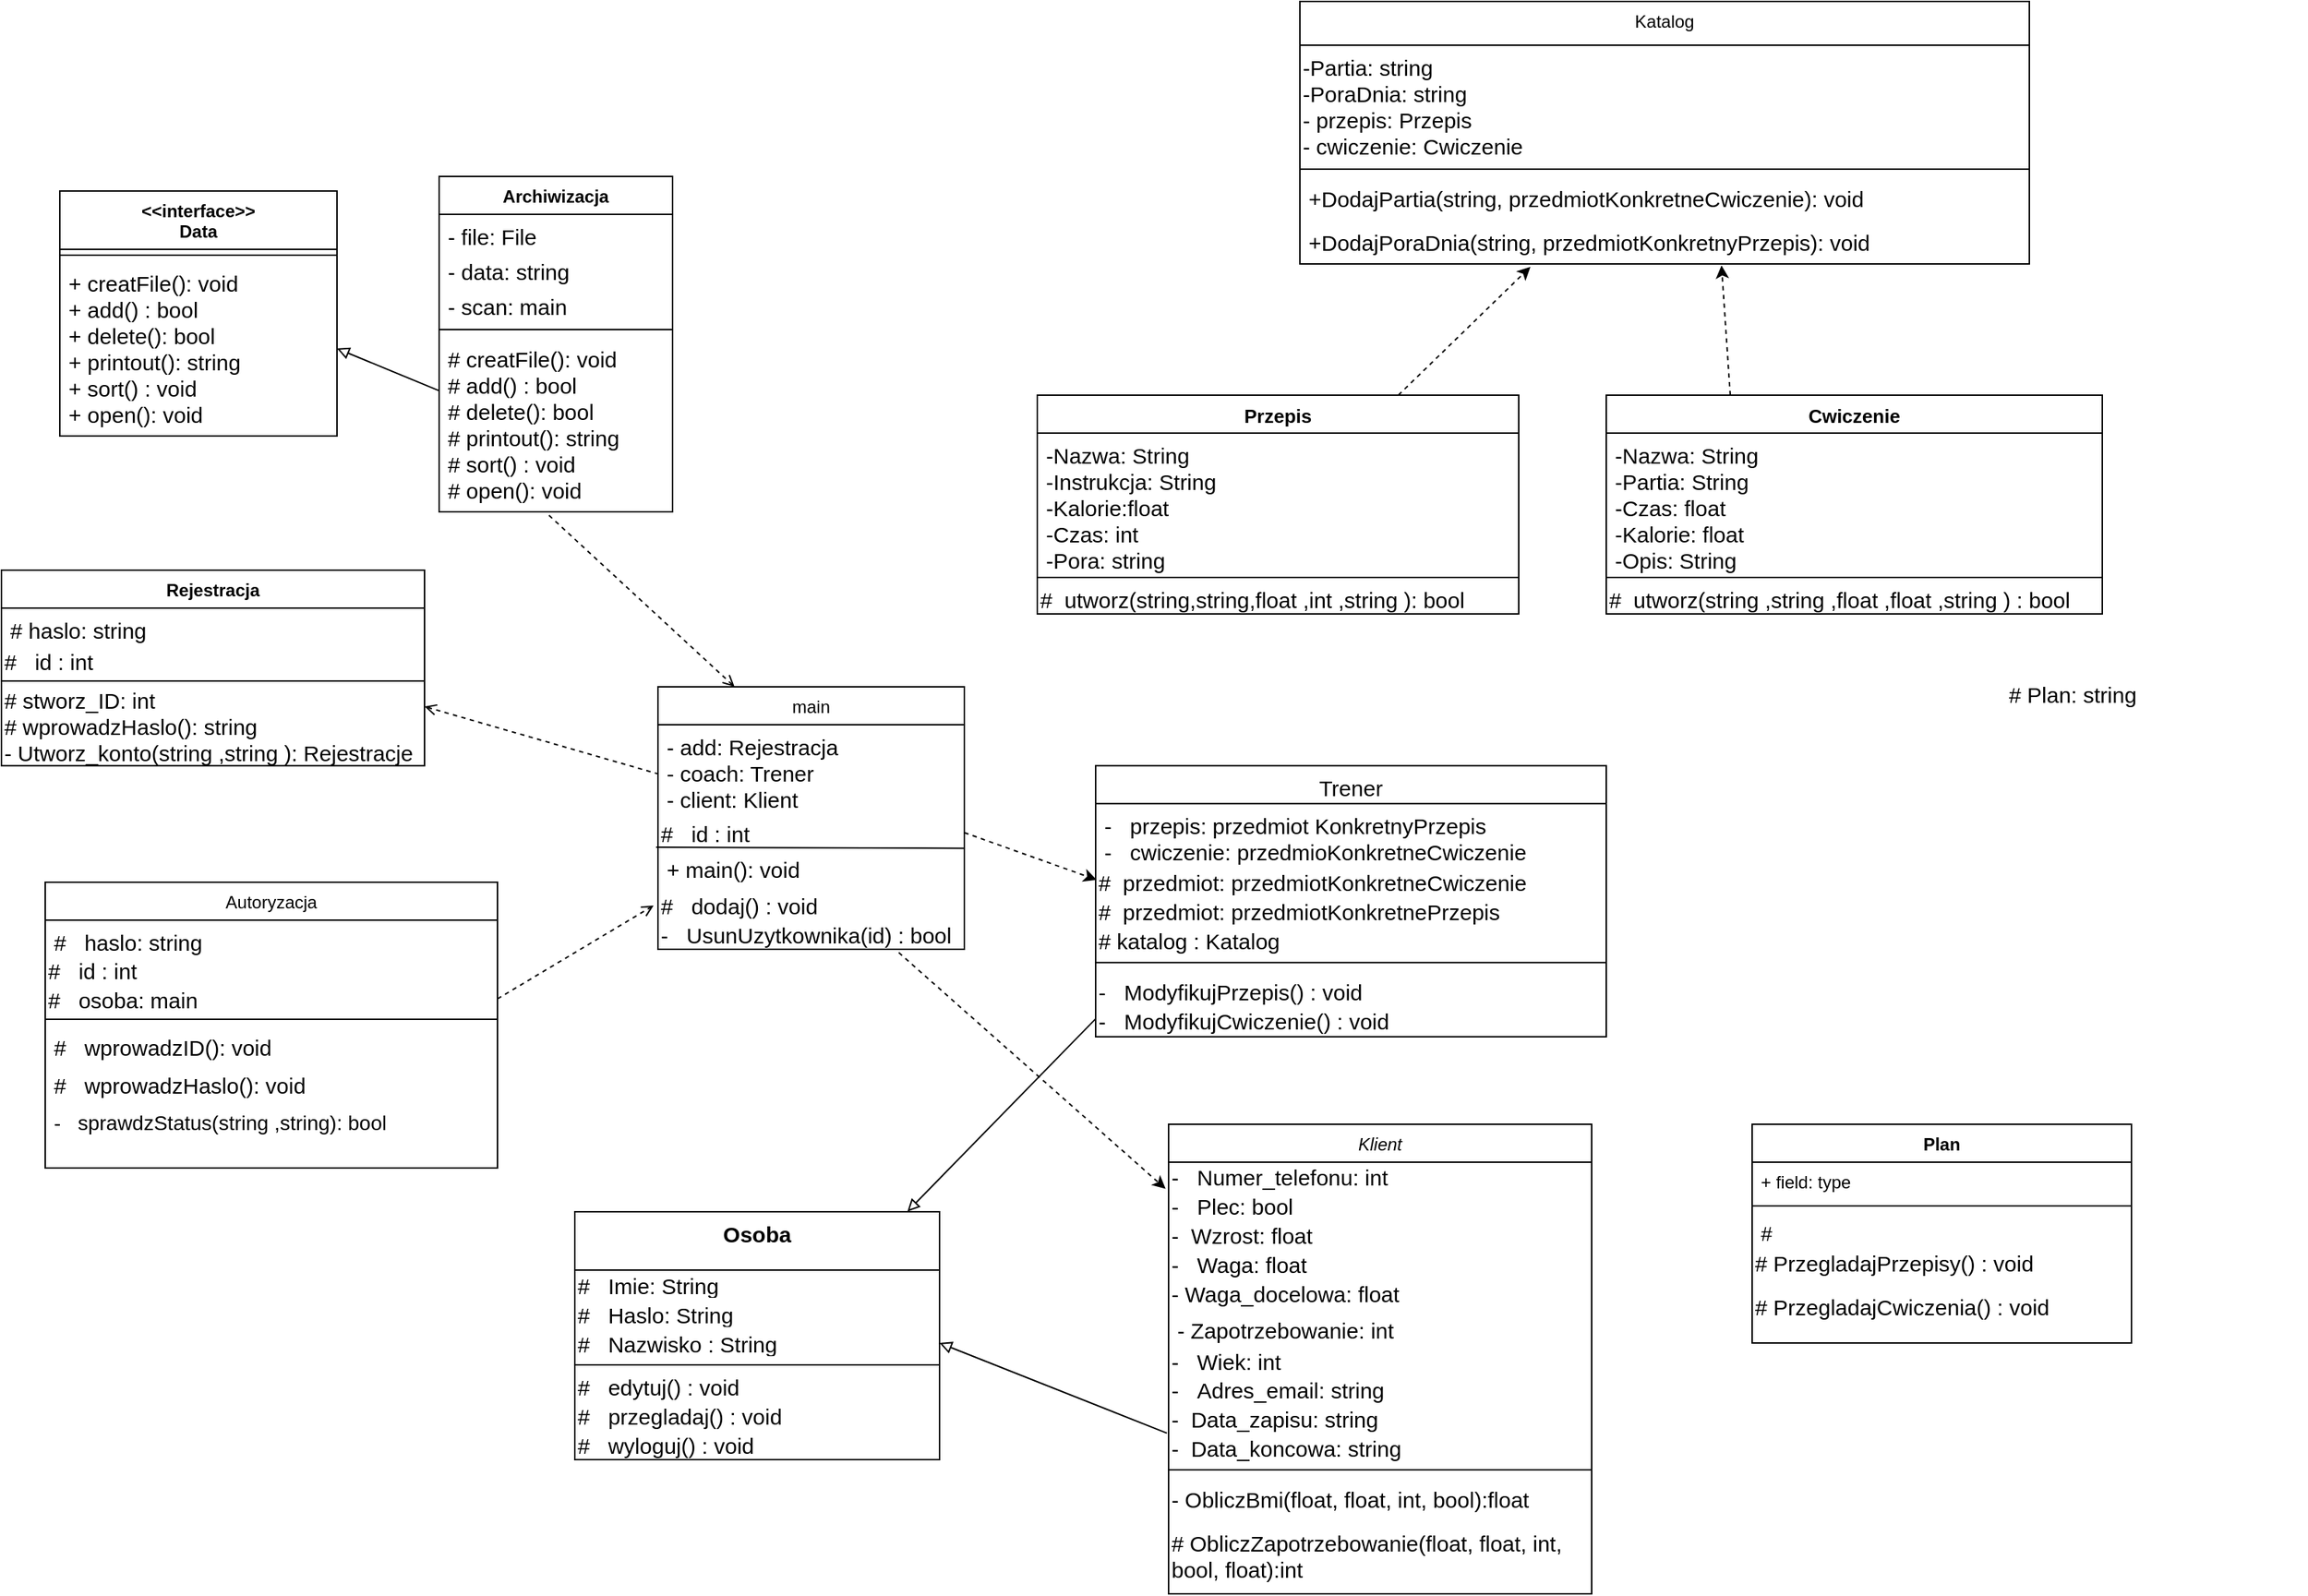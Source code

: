 <mxfile version="14.7.3" type="github">
  <diagram id="C5RBs43oDa-KdzZeNtuy" name="Page-1">
    <mxGraphModel dx="1422" dy="884" grid="1" gridSize="10" guides="1" tooltips="1" connect="1" arrows="1" fold="1" page="1" pageScale="1" pageWidth="827" pageHeight="1169" background="#FFFFFF" math="0" shadow="0">
      <root>
        <mxCell id="WIyWlLk6GJQsqaUBKTNV-0" />
        <mxCell id="WIyWlLk6GJQsqaUBKTNV-1" parent="WIyWlLk6GJQsqaUBKTNV-0" />
        <mxCell id="QKfsy8HlTmfOnDMp4Jn6-7" style="edgeStyle=none;rounded=0;orthogonalLoop=1;jettySize=auto;html=1;exitX=0;exitY=0.75;exitDx=0;exitDy=0;entryX=0.912;entryY=-0.001;entryDx=0;entryDy=0;entryPerimeter=0;endArrow=block;endFill=0;fontSize=6;" parent="WIyWlLk6GJQsqaUBKTNV-1" source="_bzE7vpwXcS7o10D2JMp-11" target="_bzE7vpwXcS7o10D2JMp-0" edge="1">
          <mxGeometry relative="1" as="geometry" />
        </mxCell>
        <mxCell id="zkfFHV4jXpPFQw0GAbJ--6" value="Trener" style="swimlane;fontStyle=0;align=center;verticalAlign=top;childLayout=stackLayout;horizontal=1;startSize=26;horizontalStack=0;resizeParent=1;resizeLast=0;collapsible=1;marginBottom=0;rounded=0;shadow=0;strokeWidth=1;fontSize=15;" parent="WIyWlLk6GJQsqaUBKTNV-1" vertex="1">
          <mxGeometry x="770" y="614.17" width="350" height="185.83" as="geometry">
            <mxRectangle x="130" y="380" width="160" height="26" as="alternateBounds" />
          </mxGeometry>
        </mxCell>
        <mxCell id="zkfFHV4jXpPFQw0GAbJ--8" value="-   przepis: przedmiot KonkretnyPrzepis&#xa;-   cwiczenie: przedmioKonkretneCwiczenie" style="text;align=left;verticalAlign=top;spacingLeft=4;spacingRight=4;overflow=hidden;rotatable=0;points=[[0,0.5],[1,0.5]];portConstraint=eastwest;rounded=0;shadow=0;html=0;fontSize=15;" parent="zkfFHV4jXpPFQw0GAbJ--6" vertex="1">
          <mxGeometry y="26" width="350" height="44" as="geometry" />
        </mxCell>
        <mxCell id="1wjIpLgKYZf0kbllM20t-37" value="#&amp;nbsp; przedmiot: przedmiotKonkretneCwiczenie" style="text;html=1;align=left;verticalAlign=middle;resizable=0;points=[];autosize=1;strokeColor=none;fontSize=15;" parent="zkfFHV4jXpPFQw0GAbJ--6" vertex="1">
          <mxGeometry y="70" width="350" height="20" as="geometry" />
        </mxCell>
        <mxCell id="1wjIpLgKYZf0kbllM20t-39" value="#&amp;nbsp; przedmiot: przedmiotKonkretnePrzepis" style="text;html=1;align=left;verticalAlign=middle;resizable=0;points=[];autosize=1;strokeColor=none;fontSize=15;" parent="zkfFHV4jXpPFQw0GAbJ--6" vertex="1">
          <mxGeometry y="90" width="350" height="20" as="geometry" />
        </mxCell>
        <mxCell id="1wjIpLgKYZf0kbllM20t-43" value="# katalog : Katalog" style="text;html=1;align=left;verticalAlign=middle;resizable=0;points=[];autosize=1;strokeColor=none;fontSize=15;" parent="zkfFHV4jXpPFQw0GAbJ--6" vertex="1">
          <mxGeometry y="110" width="350" height="20" as="geometry" />
        </mxCell>
        <mxCell id="zkfFHV4jXpPFQw0GAbJ--9" value="" style="line;html=1;strokeWidth=1;align=left;verticalAlign=middle;spacingTop=-1;spacingLeft=3;spacingRight=3;rotatable=0;labelPosition=right;points=[];portConstraint=eastwest;" parent="zkfFHV4jXpPFQw0GAbJ--6" vertex="1">
          <mxGeometry y="130" width="350" height="10" as="geometry" />
        </mxCell>
        <mxCell id="_bzE7vpwXcS7o10D2JMp-10" value="-&amp;nbsp; &amp;nbsp;ModyfikujPrzepis() : void" style="text;whiteSpace=wrap;html=1;fontSize=15;" parent="zkfFHV4jXpPFQw0GAbJ--6" vertex="1">
          <mxGeometry y="140" width="350" height="20" as="geometry" />
        </mxCell>
        <mxCell id="_bzE7vpwXcS7o10D2JMp-11" value="-&amp;nbsp; &amp;nbsp;ModyfikujCwiczenie() : void" style="text;whiteSpace=wrap;html=1;fontSize=15;" parent="zkfFHV4jXpPFQw0GAbJ--6" vertex="1">
          <mxGeometry y="160" width="350" height="18" as="geometry" />
        </mxCell>
        <mxCell id="SNpOizeZOmnWIitYvg4f-1" style="edgeStyle=none;rounded=0;orthogonalLoop=1;jettySize=auto;html=1;exitX=0.25;exitY=0;exitDx=0;exitDy=0;dashed=1;entryX=0.578;entryY=1.033;entryDx=0;entryDy=0;entryPerimeter=0;" parent="WIyWlLk6GJQsqaUBKTNV-1" source="_w3wDcxO5o66XxnaNrus-3" edge="1" target="cgzWAueaa51aZo-VVd-2-8">
          <mxGeometry relative="1" as="geometry">
            <mxPoint x="1150" y="260" as="targetPoint" />
          </mxGeometry>
        </mxCell>
        <mxCell id="_w3wDcxO5o66XxnaNrus-3" value="Cwiczenie" style="swimlane;fontStyle=1;align=center;verticalAlign=top;childLayout=stackLayout;horizontal=1;startSize=26;horizontalStack=0;resizeParent=1;resizeParentMax=0;resizeLast=0;collapsible=1;marginBottom=0;fontSize=13;" parent="WIyWlLk6GJQsqaUBKTNV-1" vertex="1">
          <mxGeometry x="1120" y="360" width="340" height="150" as="geometry" />
        </mxCell>
        <mxCell id="_w3wDcxO5o66XxnaNrus-4" value="-Nazwa: String&#xa;-Partia: String&#xa;-Czas: float&#xa;-Kalorie: float&#xa;-Opis: String" style="text;strokeColor=none;fillColor=none;align=left;verticalAlign=top;spacingLeft=4;spacingRight=4;overflow=hidden;rotatable=0;points=[[0,0.5],[1,0.5]];portConstraint=eastwest;fontSize=15;" parent="_w3wDcxO5o66XxnaNrus-3" vertex="1">
          <mxGeometry y="26" width="340" height="94" as="geometry" />
        </mxCell>
        <mxCell id="_w3wDcxO5o66XxnaNrus-5" value="" style="line;strokeWidth=1;fillColor=none;align=left;verticalAlign=middle;spacingTop=-1;spacingLeft=3;spacingRight=3;rotatable=0;labelPosition=right;points=[];portConstraint=eastwest;" parent="_w3wDcxO5o66XxnaNrus-3" vertex="1">
          <mxGeometry y="120" width="340" height="10" as="geometry" />
        </mxCell>
        <mxCell id="J6dVix8OJKgPxIhEk7ro-30" value="&lt;div&gt;&lt;font style=&quot;font-size: 15px&quot;&gt;#&amp;nbsp; utworz(string ,string ,float ,float ,string ) : bool&lt;/font&gt;&lt;/div&gt;" style="text;html=1;align=left;verticalAlign=middle;resizable=0;points=[];autosize=1;strokeColor=none;fontSize=15;" parent="_w3wDcxO5o66XxnaNrus-3" vertex="1">
          <mxGeometry y="130" width="340" height="20" as="geometry" />
        </mxCell>
        <mxCell id="SNpOizeZOmnWIitYvg4f-0" style="rounded=0;orthogonalLoop=1;jettySize=auto;html=1;exitX=0.75;exitY=0;exitDx=0;exitDy=0;dashed=1;entryX=0.316;entryY=1.067;entryDx=0;entryDy=0;entryPerimeter=0;" parent="WIyWlLk6GJQsqaUBKTNV-1" source="_w3wDcxO5o66XxnaNrus-10" edge="1" target="cgzWAueaa51aZo-VVd-2-8">
          <mxGeometry relative="1" as="geometry">
            <mxPoint x="1040" y="260" as="targetPoint" />
          </mxGeometry>
        </mxCell>
        <mxCell id="_w3wDcxO5o66XxnaNrus-10" value="Przepis" style="swimlane;fontStyle=1;align=center;verticalAlign=top;childLayout=stackLayout;horizontal=1;startSize=26;horizontalStack=0;resizeParent=1;resizeParentMax=0;resizeLast=0;collapsible=1;marginBottom=0;fontSize=13;" parent="WIyWlLk6GJQsqaUBKTNV-1" vertex="1">
          <mxGeometry x="730" y="360" width="330" height="150" as="geometry" />
        </mxCell>
        <mxCell id="_w3wDcxO5o66XxnaNrus-11" value="-Nazwa: String&#xa;-Instrukcja: String&#xa;-Kalorie:float&#xa;-Czas: int&#xa;-Pora: string" style="text;align=left;verticalAlign=top;spacingLeft=4;spacingRight=4;overflow=hidden;rotatable=0;points=[[0,0.5],[1,0.5]];portConstraint=eastwest;fontSize=15;" parent="_w3wDcxO5o66XxnaNrus-10" vertex="1">
          <mxGeometry y="26" width="330" height="94" as="geometry" />
        </mxCell>
        <mxCell id="_w3wDcxO5o66XxnaNrus-12" value="" style="line;strokeWidth=1;fillColor=none;align=left;verticalAlign=middle;spacingTop=-1;spacingLeft=3;spacingRight=3;rotatable=0;labelPosition=right;points=[];portConstraint=eastwest;" parent="_w3wDcxO5o66XxnaNrus-10" vertex="1">
          <mxGeometry y="120" width="330" height="10" as="geometry" />
        </mxCell>
        <mxCell id="J6dVix8OJKgPxIhEk7ro-31" value="&lt;div&gt;&lt;font style=&quot;font-size: 15px&quot;&gt;#&amp;nbsp; utworz(string,string,float ,int ,string ): bool&lt;/font&gt;&lt;/div&gt;" style="text;html=1;align=left;verticalAlign=middle;resizable=0;points=[];autosize=1;strokeColor=none;fontSize=14;" parent="_w3wDcxO5o66XxnaNrus-10" vertex="1">
          <mxGeometry y="130" width="330" height="20" as="geometry" />
        </mxCell>
        <mxCell id="QKfsy8HlTmfOnDMp4Jn6-6" style="edgeStyle=none;rounded=0;orthogonalLoop=1;jettySize=auto;html=1;exitX=-0.004;exitY=0.991;exitDx=0;exitDy=0;entryX=1;entryY=0.5;entryDx=0;entryDy=0;endArrow=block;endFill=0;exitPerimeter=0;" parent="WIyWlLk6GJQsqaUBKTNV-1" source="1wjIpLgKYZf0kbllM20t-21" target="gLJ9DEFuk4f7HOxg7gJl-2" edge="1">
          <mxGeometry relative="1" as="geometry" />
        </mxCell>
        <mxCell id="gLJ9DEFuk4f7HOxg7gJl-0" value="Klient" style="swimlane;fontStyle=2;align=center;verticalAlign=top;childLayout=stackLayout;horizontal=1;startSize=26;horizontalStack=0;resizeParent=1;resizeLast=0;collapsible=1;marginBottom=0;rounded=0;shadow=0;strokeWidth=1;" parent="WIyWlLk6GJQsqaUBKTNV-1" vertex="1">
          <mxGeometry x="820" y="860" width="290" height="322" as="geometry">
            <mxRectangle x="230" y="140" width="160" height="26" as="alternateBounds" />
          </mxGeometry>
        </mxCell>
        <mxCell id="1wjIpLgKYZf0kbllM20t-19" value="-&amp;nbsp; &amp;nbsp;Numer_telefonu: int" style="text;html=1;align=left;verticalAlign=middle;resizable=0;points=[];autosize=1;strokeColor=none;fontSize=15;" parent="gLJ9DEFuk4f7HOxg7gJl-0" vertex="1">
          <mxGeometry y="26" width="290" height="20" as="geometry" />
        </mxCell>
        <mxCell id="1wjIpLgKYZf0kbllM20t-24" value="-&amp;nbsp; &amp;nbsp;Plec: bool" style="text;html=1;align=left;verticalAlign=middle;resizable=0;points=[];autosize=1;strokeColor=none;fontSize=15;" parent="gLJ9DEFuk4f7HOxg7gJl-0" vertex="1">
          <mxGeometry y="46" width="290" height="20" as="geometry" />
        </mxCell>
        <mxCell id="1wjIpLgKYZf0kbllM20t-18" value="-&amp;nbsp; Wzrost: float" style="text;html=1;align=left;verticalAlign=middle;resizable=0;points=[];autosize=1;strokeColor=none;fontSize=15;" parent="gLJ9DEFuk4f7HOxg7gJl-0" vertex="1">
          <mxGeometry y="66" width="290" height="20" as="geometry" />
        </mxCell>
        <mxCell id="1wjIpLgKYZf0kbllM20t-17" value="-&amp;nbsp; &amp;nbsp;Waga: float" style="text;html=1;align=left;verticalAlign=middle;resizable=0;points=[];autosize=1;strokeColor=none;fontSize=15;" parent="gLJ9DEFuk4f7HOxg7gJl-0" vertex="1">
          <mxGeometry y="86" width="290" height="20" as="geometry" />
        </mxCell>
        <mxCell id="1wjIpLgKYZf0kbllM20t-23" value="- Waga_docelowa: float" style="text;html=1;align=left;verticalAlign=middle;resizable=0;points=[];autosize=1;strokeColor=none;fontSize=15;" parent="gLJ9DEFuk4f7HOxg7gJl-0" vertex="1">
          <mxGeometry y="106" width="290" height="20" as="geometry" />
        </mxCell>
        <mxCell id="1wjIpLgKYZf0kbllM20t-25" value="- Zapotrzebowanie: int" style="text;align=left;verticalAlign=top;spacingLeft=4;spacingRight=4;overflow=hidden;rotatable=0;points=[[0,0.5],[1,0.5]];portConstraint=eastwest;fontSize=15;" parent="gLJ9DEFuk4f7HOxg7gJl-0" vertex="1">
          <mxGeometry y="126" width="290" height="26" as="geometry" />
        </mxCell>
        <mxCell id="1wjIpLgKYZf0kbllM20t-16" value="-   Wiek: int" style="text;align=left;verticalAlign=middle;spacingLeft=0;spacingRight=0;overflow=hidden;rotatable=0;points=[[0,0.5],[1,0.5]];portConstraint=eastwest;rounded=0;shadow=0;html=0;fontSize=15;" parent="gLJ9DEFuk4f7HOxg7gJl-0" vertex="1">
          <mxGeometry y="152" width="290" height="20" as="geometry" />
        </mxCell>
        <mxCell id="1wjIpLgKYZf0kbllM20t-20" value="-&amp;nbsp; &amp;nbsp;Adres_email: string" style="text;html=1;align=left;verticalAlign=middle;resizable=0;points=[];autosize=1;strokeColor=none;fontSize=15;" parent="gLJ9DEFuk4f7HOxg7gJl-0" vertex="1">
          <mxGeometry y="172" width="290" height="20" as="geometry" />
        </mxCell>
        <mxCell id="1wjIpLgKYZf0kbllM20t-21" value="-&amp;nbsp; Data_zapisu: string" style="text;html=1;align=left;verticalAlign=middle;resizable=0;points=[];autosize=1;strokeColor=none;fontSize=15;" parent="gLJ9DEFuk4f7HOxg7gJl-0" vertex="1">
          <mxGeometry y="192" width="290" height="20" as="geometry" />
        </mxCell>
        <mxCell id="1wjIpLgKYZf0kbllM20t-22" value="-&amp;nbsp; Data_koncowa: string" style="text;html=1;align=left;verticalAlign=middle;resizable=0;points=[];autosize=1;strokeColor=none;fontSize=15;" parent="gLJ9DEFuk4f7HOxg7gJl-0" vertex="1">
          <mxGeometry y="212" width="290" height="20" as="geometry" />
        </mxCell>
        <mxCell id="gLJ9DEFuk4f7HOxg7gJl-8" value="" style="line;html=1;strokeWidth=1;align=left;verticalAlign=middle;spacingTop=-1;spacingLeft=3;spacingRight=3;rotatable=0;labelPosition=right;points=[];portConstraint=eastwest;" parent="gLJ9DEFuk4f7HOxg7gJl-0" vertex="1">
          <mxGeometry y="232" width="290" height="10" as="geometry" />
        </mxCell>
        <mxCell id="cgzWAueaa51aZo-VVd-2-0" value="&lt;font style=&quot;font-size: 15px&quot;&gt;- ObliczBmi(float, float, int, bool):float&lt;/font&gt;" style="text;whiteSpace=wrap;html=1;fontSize=14;" parent="gLJ9DEFuk4f7HOxg7gJl-0" vertex="1">
          <mxGeometry y="242" width="290" height="30" as="geometry" />
        </mxCell>
        <mxCell id="cgzWAueaa51aZo-VVd-2-16" value="# ObliczZapotrzebowanie(float, float, int, bool, float):int" style="text;whiteSpace=wrap;html=1;fontSize=15;" parent="gLJ9DEFuk4f7HOxg7gJl-0" vertex="1">
          <mxGeometry y="272" width="290" height="40" as="geometry" />
        </mxCell>
        <mxCell id="QKfsy8HlTmfOnDMp4Jn6-28" style="edgeStyle=none;rounded=0;orthogonalLoop=1;jettySize=auto;html=1;exitX=1;exitY=0.5;exitDx=0;exitDy=0;dashed=1;fontSize=15;startArrow=none;startFill=0;endArrow=open;endFill=0;strokeWidth=1;" parent="WIyWlLk6GJQsqaUBKTNV-1" source="QKfsy8HlTmfOnDMp4Jn6-29" edge="1">
          <mxGeometry relative="1" as="geometry">
            <mxPoint x="467" y="710" as="targetPoint" />
          </mxGeometry>
        </mxCell>
        <mxCell id="gLJ9DEFuk4f7HOxg7gJl-26" value="Autoryzacja" style="swimlane;fontStyle=0;align=center;verticalAlign=top;childLayout=stackLayout;horizontal=1;startSize=26;horizontalStack=0;resizeParent=1;resizeLast=0;collapsible=1;marginBottom=0;rounded=0;shadow=0;strokeWidth=1;" parent="WIyWlLk6GJQsqaUBKTNV-1" vertex="1">
          <mxGeometry x="50" y="694" width="310" height="196" as="geometry">
            <mxRectangle x="550" y="140" width="160" height="26" as="alternateBounds" />
          </mxGeometry>
        </mxCell>
        <mxCell id="gLJ9DEFuk4f7HOxg7gJl-36" value="#   haslo: string" style="text;align=left;verticalAlign=top;spacingLeft=4;spacingRight=4;overflow=hidden;rotatable=0;points=[[0,0.5],[1,0.5]];portConstraint=eastwest;rounded=0;shadow=0;html=0;fontSize=15;" parent="gLJ9DEFuk4f7HOxg7gJl-26" vertex="1">
          <mxGeometry y="26" width="310" height="24" as="geometry" />
        </mxCell>
        <mxCell id="QKfsy8HlTmfOnDMp4Jn6-26" value="#   id : int" style="text;align=left;verticalAlign=middle;spacingLeft=0;spacingRight=0;overflow=hidden;rotatable=0;points=[[0,0.5],[1,0.5]];portConstraint=eastwest;rounded=0;shadow=0;html=0;fontSize=15;" parent="gLJ9DEFuk4f7HOxg7gJl-26" vertex="1">
          <mxGeometry y="50" width="310" height="20" as="geometry" />
        </mxCell>
        <mxCell id="QKfsy8HlTmfOnDMp4Jn6-29" value="#   osoba: main" style="text;align=left;verticalAlign=middle;spacingLeft=0;spacingRight=0;overflow=hidden;rotatable=0;points=[[0,0.5],[1,0.5]];portConstraint=eastwest;rounded=0;shadow=0;html=0;fontSize=15;" parent="gLJ9DEFuk4f7HOxg7gJl-26" vertex="1">
          <mxGeometry y="70" width="310" height="20" as="geometry" />
        </mxCell>
        <mxCell id="gLJ9DEFuk4f7HOxg7gJl-32" value="" style="line;html=1;strokeWidth=1;align=left;verticalAlign=middle;spacingTop=-1;spacingLeft=3;spacingRight=3;rotatable=0;labelPosition=right;points=[];portConstraint=eastwest;" parent="gLJ9DEFuk4f7HOxg7gJl-26" vertex="1">
          <mxGeometry y="90" width="310" height="8" as="geometry" />
        </mxCell>
        <mxCell id="gLJ9DEFuk4f7HOxg7gJl-34" value="#   wprowadzID(): void" style="text;align=left;verticalAlign=top;spacingLeft=4;spacingRight=4;overflow=hidden;rotatable=0;points=[[0,0.5],[1,0.5]];portConstraint=eastwest;fontSize=15;" parent="gLJ9DEFuk4f7HOxg7gJl-26" vertex="1">
          <mxGeometry y="98" width="310" height="26" as="geometry" />
        </mxCell>
        <mxCell id="gLJ9DEFuk4f7HOxg7gJl-33" value="#   wprowadzHaslo(): void" style="text;align=left;verticalAlign=top;spacingLeft=4;spacingRight=4;overflow=hidden;rotatable=0;points=[[0,0.5],[1,0.5]];portConstraint=eastwest;fontSize=15;" parent="gLJ9DEFuk4f7HOxg7gJl-26" vertex="1">
          <mxGeometry y="124" width="310" height="26" as="geometry" />
        </mxCell>
        <mxCell id="gLJ9DEFuk4f7HOxg7gJl-47" value="-   sprawdzStatus(string ,string): bool" style="text;align=left;verticalAlign=top;spacingLeft=4;spacingRight=4;overflow=hidden;rotatable=0;points=[[0,0.5],[1,0.5]];portConstraint=eastwest;fontSize=14;" parent="gLJ9DEFuk4f7HOxg7gJl-26" vertex="1">
          <mxGeometry y="150" width="310" height="26" as="geometry" />
        </mxCell>
        <mxCell id="cgzWAueaa51aZo-VVd-2-4" value="Katalog" style="swimlane;fontStyle=0;align=center;verticalAlign=top;childLayout=stackLayout;horizontal=1;startSize=30;horizontalStack=0;resizeParent=1;resizeLast=0;collapsible=1;marginBottom=0;rounded=0;shadow=0;strokeWidth=1;" parent="WIyWlLk6GJQsqaUBKTNV-1" vertex="1">
          <mxGeometry x="910" y="90" width="500" height="180" as="geometry">
            <mxRectangle x="550" y="140" width="160" height="26" as="alternateBounds" />
          </mxGeometry>
        </mxCell>
        <mxCell id="cgzWAueaa51aZo-VVd-2-5" value="&lt;font style=&quot;font-size: 15px&quot;&gt;-Partia: string&lt;br&gt;&lt;/font&gt;&lt;div style=&quot;font-size: 15px&quot;&gt;&lt;font style=&quot;font-size: 15px&quot;&gt;-PoraDnia: string&lt;/font&gt;&lt;/div&gt;&lt;div style=&quot;font-size: 15px&quot;&gt;- przepis: Przepis&lt;/div&gt;&lt;div style=&quot;font-size: 15px&quot;&gt;- cwiczenie: Cwiczenie&lt;/div&gt;" style="text;whiteSpace=wrap;html=1;fontSize=14;" parent="cgzWAueaa51aZo-VVd-2-4" vertex="1">
          <mxGeometry y="30" width="500" height="80" as="geometry" />
        </mxCell>
        <mxCell id="cgzWAueaa51aZo-VVd-2-6" value="" style="line;html=1;strokeWidth=1;align=left;verticalAlign=middle;spacingTop=-1;spacingLeft=3;spacingRight=3;rotatable=0;labelPosition=right;points=[];portConstraint=eastwest;fontSize=14;" parent="cgzWAueaa51aZo-VVd-2-4" vertex="1">
          <mxGeometry y="110" width="500" height="10" as="geometry" />
        </mxCell>
        <mxCell id="cgzWAueaa51aZo-VVd-2-7" value="+DodajPartia(string, przedmiotKonkretneCwiczenie): void&#xa;" style="text;align=left;verticalAlign=top;spacingLeft=4;spacingRight=4;overflow=hidden;rotatable=0;points=[[0,0.5],[1,0.5]];portConstraint=eastwest;fontSize=15;" parent="cgzWAueaa51aZo-VVd-2-4" vertex="1">
          <mxGeometry y="120" width="500" height="30" as="geometry" />
        </mxCell>
        <mxCell id="cgzWAueaa51aZo-VVd-2-8" value="+DodajPoraDnia(string, przedmiotKonkretnyPrzepis): void" style="text;align=left;verticalAlign=top;spacingLeft=4;spacingRight=4;overflow=hidden;rotatable=0;points=[[0,0.5],[1,0.5]];portConstraint=eastwest;fontSize=15;" parent="cgzWAueaa51aZo-VVd-2-4" vertex="1">
          <mxGeometry y="150" width="500" height="30" as="geometry" />
        </mxCell>
        <mxCell id="QKfsy8HlTmfOnDMp4Jn6-31" style="edgeStyle=none;rounded=0;orthogonalLoop=1;jettySize=auto;html=1;exitX=0.25;exitY=0;exitDx=0;exitDy=0;entryX=0.469;entryY=1.018;entryDx=0;entryDy=0;entryPerimeter=0;dashed=1;fontSize=15;startArrow=open;startFill=0;endArrow=none;endFill=0;strokeWidth=1;" parent="WIyWlLk6GJQsqaUBKTNV-1" source="J6dVix8OJKgPxIhEk7ro-4" target="tMIdlEM_C26eKID_X2OK-19" edge="1">
          <mxGeometry relative="1" as="geometry" />
        </mxCell>
        <mxCell id="J6dVix8OJKgPxIhEk7ro-4" value="main" style="swimlane;fontStyle=0;align=center;verticalAlign=top;childLayout=stackLayout;horizontal=1;startSize=26;horizontalStack=0;resizeParent=1;resizeLast=0;collapsible=1;marginBottom=0;rounded=0;shadow=0;strokeWidth=1;" parent="WIyWlLk6GJQsqaUBKTNV-1" vertex="1">
          <mxGeometry x="470" y="560" width="210" height="180" as="geometry">
            <mxRectangle x="550" y="140" width="160" height="26" as="alternateBounds" />
          </mxGeometry>
        </mxCell>
        <mxCell id="J6dVix8OJKgPxIhEk7ro-8" value="- add: Rejestracja&#xa;- coach: Trener&#xa;- client: Klient" style="text;align=left;verticalAlign=top;spacingLeft=4;spacingRight=4;overflow=hidden;rotatable=0;points=[[0,0.5],[1,0.5]];portConstraint=eastwest;fontSize=15;" parent="J6dVix8OJKgPxIhEk7ro-4" vertex="1">
          <mxGeometry y="26" width="210" height="64" as="geometry" />
        </mxCell>
        <mxCell id="QKfsy8HlTmfOnDMp4Jn6-1" value="#   id : int" style="text;align=left;verticalAlign=middle;spacingLeft=0;spacingRight=0;overflow=hidden;rotatable=0;points=[[0,0.5],[1,0.5]];portConstraint=eastwest;rounded=0;shadow=0;html=0;fontSize=15;" parent="J6dVix8OJKgPxIhEk7ro-4" vertex="1">
          <mxGeometry y="90" width="210" height="20" as="geometry" />
        </mxCell>
        <mxCell id="J6dVix8OJKgPxIhEk7ro-9" value="+ main(): void" style="text;align=left;verticalAlign=top;spacingLeft=4;spacingRight=4;overflow=hidden;rotatable=0;points=[[0,0.5],[1,0.5]];portConstraint=eastwest;fontSize=15;" parent="J6dVix8OJKgPxIhEk7ro-4" vertex="1">
          <mxGeometry y="110" width="210" height="30" as="geometry" />
        </mxCell>
        <mxCell id="1wjIpLgKYZf0kbllM20t-44" value="" style="endArrow=none;html=1;startSize=10;endSize=10;strokeWidth=1;exitX=-0.006;exitY=0;exitDx=0;exitDy=0;exitPerimeter=0;entryX=1;entryY=0.025;entryDx=0;entryDy=0;entryPerimeter=0;" parent="J6dVix8OJKgPxIhEk7ro-4" source="J6dVix8OJKgPxIhEk7ro-9" target="J6dVix8OJKgPxIhEk7ro-9" edge="1">
          <mxGeometry width="50" height="50" relative="1" as="geometry">
            <mxPoint x="610" y="256" as="sourcePoint" />
            <mxPoint x="660" y="206" as="targetPoint" />
            <Array as="points" />
          </mxGeometry>
        </mxCell>
        <mxCell id="QKfsy8HlTmfOnDMp4Jn6-43" value="#&amp;nbsp; &amp;nbsp;dodaj() : void" style="text;html=1;align=left;verticalAlign=middle;resizable=0;points=[];autosize=1;strokeColor=none;fontSize=15;" parent="J6dVix8OJKgPxIhEk7ro-4" vertex="1">
          <mxGeometry y="140" width="210" height="20" as="geometry" />
        </mxCell>
        <mxCell id="tz7AYa6dm6aNtzVPNMMT-0" value="-&amp;nbsp; &amp;nbsp;UsunUzytkownika(id) : bool" style="text;html=1;align=left;verticalAlign=middle;resizable=0;points=[];autosize=1;strokeColor=none;fontSize=15;" parent="J6dVix8OJKgPxIhEk7ro-4" vertex="1">
          <mxGeometry y="160" width="210" height="20" as="geometry" />
        </mxCell>
        <mxCell id="tMIdlEM_C26eKID_X2OK-16" value="Archiwizacja" style="swimlane;fontStyle=1;align=center;verticalAlign=top;childLayout=stackLayout;horizontal=1;startSize=26;horizontalStack=0;resizeParent=1;resizeParentMax=0;resizeLast=0;collapsible=1;marginBottom=0;" parent="WIyWlLk6GJQsqaUBKTNV-1" vertex="1">
          <mxGeometry x="320" y="210.0" width="160" height="230" as="geometry" />
        </mxCell>
        <mxCell id="tMIdlEM_C26eKID_X2OK-17" value="- file: File&#xa;" style="text;strokeColor=none;fillColor=none;align=left;verticalAlign=top;spacingLeft=4;spacingRight=4;overflow=hidden;rotatable=0;points=[[0,0.5],[1,0.5]];portConstraint=eastwest;fontSize=15;" parent="tMIdlEM_C26eKID_X2OK-16" vertex="1">
          <mxGeometry y="26" width="160" height="24" as="geometry" />
        </mxCell>
        <mxCell id="QKfsy8HlTmfOnDMp4Jn6-41" value="- data: string" style="text;strokeColor=none;fillColor=none;align=left;verticalAlign=top;spacingLeft=4;spacingRight=4;overflow=hidden;rotatable=0;points=[[0,0.5],[1,0.5]];portConstraint=eastwest;fontSize=15;" parent="tMIdlEM_C26eKID_X2OK-16" vertex="1">
          <mxGeometry y="50" width="160" height="24" as="geometry" />
        </mxCell>
        <mxCell id="QKfsy8HlTmfOnDMp4Jn6-34" value="- scan: main" style="text;strokeColor=none;fillColor=none;align=left;verticalAlign=top;spacingLeft=4;spacingRight=4;overflow=hidden;rotatable=0;points=[[0,0.5],[1,0.5]];portConstraint=eastwest;fontSize=15;" parent="tMIdlEM_C26eKID_X2OK-16" vertex="1">
          <mxGeometry y="74" width="160" height="26" as="geometry" />
        </mxCell>
        <mxCell id="tMIdlEM_C26eKID_X2OK-18" value="" style="line;strokeWidth=1;fillColor=none;align=left;verticalAlign=middle;spacingTop=-1;spacingLeft=3;spacingRight=3;rotatable=0;labelPosition=right;points=[];portConstraint=eastwest;" parent="tMIdlEM_C26eKID_X2OK-16" vertex="1">
          <mxGeometry y="100" width="160" height="10" as="geometry" />
        </mxCell>
        <mxCell id="tMIdlEM_C26eKID_X2OK-19" value="# creatFile(): void&#xa;# add() : bool&#xa;# delete(): bool&#xa;# printout(): string&#xa;# sort() : void&#xa;# open(): void" style="text;strokeColor=none;fillColor=none;align=left;verticalAlign=top;spacingLeft=4;spacingRight=4;overflow=hidden;rotatable=0;points=[[0,0.5],[1,0.5]];portConstraint=eastwest;fontSize=15;" parent="tMIdlEM_C26eKID_X2OK-16" vertex="1">
          <mxGeometry y="110" width="160" height="120" as="geometry" />
        </mxCell>
        <mxCell id="_bzE7vpwXcS7o10D2JMp-0" value="Osoba" style="swimlane;fontStyle=1;align=center;verticalAlign=top;childLayout=stackLayout;horizontal=1;startSize=40;horizontalStack=0;resizeParent=1;resizeParentMax=0;resizeLast=0;collapsible=1;marginBottom=0;fontSize=15;" parent="WIyWlLk6GJQsqaUBKTNV-1" vertex="1">
          <mxGeometry x="413" y="920" width="250" height="170" as="geometry" />
        </mxCell>
        <mxCell id="gLJ9DEFuk4f7HOxg7gJl-1" value="#   Imie: String" style="text;align=left;verticalAlign=middle;spacingLeft=0;spacingRight=0;overflow=hidden;rotatable=0;points=[[0,0.5],[1,0.5]];portConstraint=eastwest;fontSize=15;" parent="_bzE7vpwXcS7o10D2JMp-0" vertex="1">
          <mxGeometry y="40" width="250" height="20" as="geometry" />
        </mxCell>
        <mxCell id="QKfsy8HlTmfOnDMp4Jn6-0" value="#   Haslo: String" style="text;align=left;verticalAlign=middle;spacingLeft=0;spacingRight=0;overflow=hidden;rotatable=0;points=[[0,0.5],[1,0.5]];portConstraint=eastwest;rounded=0;shadow=0;html=0;fontSize=15;" parent="_bzE7vpwXcS7o10D2JMp-0" vertex="1">
          <mxGeometry y="60" width="250" height="20" as="geometry" />
        </mxCell>
        <mxCell id="gLJ9DEFuk4f7HOxg7gJl-2" value="#   Nazwisko : String" style="text;align=left;verticalAlign=middle;spacingLeft=0;spacingRight=0;overflow=hidden;rotatable=0;points=[[0,0.5],[1,0.5]];portConstraint=eastwest;rounded=0;shadow=0;html=0;fontSize=15;" parent="_bzE7vpwXcS7o10D2JMp-0" vertex="1">
          <mxGeometry y="80" width="250" height="20" as="geometry" />
        </mxCell>
        <mxCell id="_bzE7vpwXcS7o10D2JMp-2" value="" style="line;strokeWidth=1;fillColor=none;align=left;verticalAlign=middle;spacingTop=-1;spacingLeft=3;spacingRight=3;rotatable=0;labelPosition=right;points=[];portConstraint=eastwest;" parent="_bzE7vpwXcS7o10D2JMp-0" vertex="1">
          <mxGeometry y="100" width="250" height="10" as="geometry" />
        </mxCell>
        <mxCell id="_bzE7vpwXcS7o10D2JMp-4" value="#&amp;nbsp; &amp;nbsp;edytuj() : void" style="text;html=1;align=left;verticalAlign=middle;resizable=0;points=[];autosize=1;strokeColor=none;fontSize=15;" parent="_bzE7vpwXcS7o10D2JMp-0" vertex="1">
          <mxGeometry y="110" width="250" height="20" as="geometry" />
        </mxCell>
        <mxCell id="_bzE7vpwXcS7o10D2JMp-7" value="#&amp;nbsp; &amp;nbsp;przegladaj() : void" style="text;html=1;align=left;verticalAlign=middle;resizable=0;points=[];autosize=1;strokeColor=none;fontSize=15;" parent="_bzE7vpwXcS7o10D2JMp-0" vertex="1">
          <mxGeometry y="130" width="250" height="20" as="geometry" />
        </mxCell>
        <mxCell id="_bzE7vpwXcS7o10D2JMp-6" value="#&amp;nbsp; &amp;nbsp;wyloguj() : void" style="text;html=1;align=left;verticalAlign=middle;resizable=0;points=[];autosize=1;strokeColor=none;fontSize=15;" parent="_bzE7vpwXcS7o10D2JMp-0" vertex="1">
          <mxGeometry y="150" width="250" height="20" as="geometry" />
        </mxCell>
        <mxCell id="1wjIpLgKYZf0kbllM20t-26" value="# Plan: string" style="text;align=left;verticalAlign=top;spacingLeft=4;spacingRight=4;overflow=hidden;rotatable=0;points=[[0,0.5],[1,0.5]];portConstraint=eastwest;fontSize=15;" parent="WIyWlLk6GJQsqaUBKTNV-1" vertex="1">
          <mxGeometry x="1390" y="550" width="210" height="26" as="geometry" />
        </mxCell>
        <mxCell id="QKfsy8HlTmfOnDMp4Jn6-10" value="Plan" style="swimlane;fontStyle=1;align=center;verticalAlign=top;childLayout=stackLayout;horizontal=1;startSize=26;horizontalStack=0;resizeParent=1;resizeParentMax=0;resizeLast=0;collapsible=1;marginBottom=0;" parent="WIyWlLk6GJQsqaUBKTNV-1" vertex="1">
          <mxGeometry x="1220" y="860" width="260" height="150" as="geometry">
            <mxRectangle x="1220" y="860" width="60" height="26" as="alternateBounds" />
          </mxGeometry>
        </mxCell>
        <mxCell id="QKfsy8HlTmfOnDMp4Jn6-11" value="+ field: type" style="text;strokeColor=none;fillColor=none;align=left;verticalAlign=top;spacingLeft=4;spacingRight=4;overflow=hidden;rotatable=0;points=[[0,0.5],[1,0.5]];portConstraint=eastwest;" parent="QKfsy8HlTmfOnDMp4Jn6-10" vertex="1">
          <mxGeometry y="26" width="260" height="26" as="geometry" />
        </mxCell>
        <mxCell id="QKfsy8HlTmfOnDMp4Jn6-12" value="" style="line;strokeWidth=1;fillColor=none;align=left;verticalAlign=middle;spacingTop=-1;spacingLeft=3;spacingRight=3;rotatable=0;labelPosition=right;points=[];portConstraint=eastwest;" parent="QKfsy8HlTmfOnDMp4Jn6-10" vertex="1">
          <mxGeometry y="52" width="260" height="8" as="geometry" />
        </mxCell>
        <mxCell id="QKfsy8HlTmfOnDMp4Jn6-13" value="# " style="text;strokeColor=none;fillColor=none;align=left;verticalAlign=top;spacingLeft=4;spacingRight=4;overflow=hidden;rotatable=0;points=[[0,0.5],[1,0.5]];portConstraint=eastwest;fontSize=14;" parent="QKfsy8HlTmfOnDMp4Jn6-10" vertex="1">
          <mxGeometry y="60" width="260" height="20" as="geometry" />
        </mxCell>
        <mxCell id="cgzWAueaa51aZo-VVd-2-13" value="&lt;font style=&quot;font-size: 15px&quot;&gt;# PrzegladajPrzepisy() : void&lt;/font&gt;" style="text;whiteSpace=wrap;html=1;fontSize=14;" parent="QKfsy8HlTmfOnDMp4Jn6-10" vertex="1">
          <mxGeometry y="80" width="260" height="30" as="geometry" />
        </mxCell>
        <mxCell id="cgzWAueaa51aZo-VVd-2-12" value="&lt;font style=&quot;font-size: 15px&quot;&gt;# PrzegladajCwiczenia() : void&lt;/font&gt;" style="text;whiteSpace=wrap;html=1;fontSize=14;" parent="QKfsy8HlTmfOnDMp4Jn6-10" vertex="1">
          <mxGeometry y="110" width="260" height="40" as="geometry" />
        </mxCell>
        <mxCell id="QKfsy8HlTmfOnDMp4Jn6-14" style="edgeStyle=none;rounded=0;orthogonalLoop=1;jettySize=auto;html=1;exitX=0.786;exitY=1.115;exitDx=0;exitDy=0;entryX=-0.007;entryY=-0.085;entryDx=0;entryDy=0;entryPerimeter=0;endArrow=classic;endFill=1;dashed=1;exitPerimeter=0;" parent="WIyWlLk6GJQsqaUBKTNV-1" source="tz7AYa6dm6aNtzVPNMMT-0" target="1wjIpLgKYZf0kbllM20t-24" edge="1">
          <mxGeometry relative="1" as="geometry" />
        </mxCell>
        <mxCell id="QKfsy8HlTmfOnDMp4Jn6-15" style="edgeStyle=none;rounded=0;orthogonalLoop=1;jettySize=auto;html=1;exitX=1;exitY=0.5;exitDx=0;exitDy=0;entryX=0.002;entryY=0.409;entryDx=0;entryDy=0;entryPerimeter=0;dashed=1;endArrow=classic;endFill=1;" parent="WIyWlLk6GJQsqaUBKTNV-1" source="QKfsy8HlTmfOnDMp4Jn6-1" edge="1">
          <mxGeometry relative="1" as="geometry">
            <mxPoint x="770.7" y="692.35" as="targetPoint" />
          </mxGeometry>
        </mxCell>
        <mxCell id="QKfsy8HlTmfOnDMp4Jn6-17" style="edgeStyle=none;rounded=0;orthogonalLoop=1;jettySize=auto;html=1;exitX=1;exitY=0.25;exitDx=0;exitDy=0;dashed=1;endArrow=none;endFill=0;startArrow=open;startFill=0;" parent="WIyWlLk6GJQsqaUBKTNV-1" source="tMIdlEM_C26eKID_X2OK-32" target="J6dVix8OJKgPxIhEk7ro-4" edge="1">
          <mxGeometry relative="1" as="geometry" />
        </mxCell>
        <mxCell id="QKfsy8HlTmfOnDMp4Jn6-22" value="Rejestracja" style="swimlane;fontStyle=1;align=center;verticalAlign=top;childLayout=stackLayout;horizontal=1;startSize=26;horizontalStack=0;resizeParent=1;resizeParentMax=0;resizeLast=0;collapsible=1;marginBottom=0;" parent="WIyWlLk6GJQsqaUBKTNV-1" vertex="1">
          <mxGeometry x="20" y="480" width="290" height="134.167" as="geometry" />
        </mxCell>
        <mxCell id="QKfsy8HlTmfOnDMp4Jn6-23" value="# haslo: string" style="text;strokeColor=none;fillColor=none;align=left;verticalAlign=top;spacingLeft=4;spacingRight=4;overflow=hidden;rotatable=0;points=[[0,0.5],[1,0.5]];portConstraint=eastwest;fontSize=15;" parent="QKfsy8HlTmfOnDMp4Jn6-22" vertex="1">
          <mxGeometry y="26" width="290" height="26" as="geometry" />
        </mxCell>
        <mxCell id="QKfsy8HlTmfOnDMp4Jn6-27" value="#   id : int" style="text;align=left;verticalAlign=middle;spacingLeft=0;spacingRight=0;overflow=hidden;rotatable=0;points=[[0,0.5],[1,0.5]];portConstraint=eastwest;rounded=0;shadow=0;html=0;fontSize=15;" parent="QKfsy8HlTmfOnDMp4Jn6-22" vertex="1">
          <mxGeometry y="52" width="290" height="20" as="geometry" />
        </mxCell>
        <mxCell id="QKfsy8HlTmfOnDMp4Jn6-24" value="" style="line;strokeWidth=1;fillColor=none;align=left;verticalAlign=middle;spacingTop=-1;spacingLeft=3;spacingRight=3;rotatable=0;labelPosition=right;points=[];portConstraint=eastwest;" parent="QKfsy8HlTmfOnDMp4Jn6-22" vertex="1">
          <mxGeometry y="72" width="290" height="8" as="geometry" />
        </mxCell>
        <mxCell id="tMIdlEM_C26eKID_X2OK-32" value="&lt;font style=&quot;font-size: 15px&quot;&gt;# stworz_ID: int&lt;br&gt;# wprowadzHaslo(): string&lt;br&gt;- Utworz_konto(string ,string ): Rejestracje&lt;/font&gt;" style="text;html=1;strokeColor=none;fillColor=none;align=left;verticalAlign=middle;whiteSpace=wrap;rounded=0;" parent="QKfsy8HlTmfOnDMp4Jn6-22" vertex="1">
          <mxGeometry y="80" width="290" height="54.167" as="geometry" />
        </mxCell>
        <mxCell id="QKfsy8HlTmfOnDMp4Jn6-35" value="&lt;&lt;interface&gt;&gt;&#xa;Data" style="swimlane;fontStyle=1;align=center;verticalAlign=top;childLayout=stackLayout;horizontal=1;startSize=40;horizontalStack=0;resizeParent=1;resizeParentMax=0;resizeLast=0;collapsible=1;marginBottom=0;fontSize=12;" parent="WIyWlLk6GJQsqaUBKTNV-1" vertex="1">
          <mxGeometry x="60" y="220" width="190" height="168" as="geometry" />
        </mxCell>
        <mxCell id="QKfsy8HlTmfOnDMp4Jn6-37" value="" style="line;strokeWidth=1;fillColor=none;align=left;verticalAlign=middle;spacingTop=-1;spacingLeft=3;spacingRight=3;rotatable=0;labelPosition=right;points=[];portConstraint=eastwest;" parent="QKfsy8HlTmfOnDMp4Jn6-35" vertex="1">
          <mxGeometry y="40" width="190" height="8" as="geometry" />
        </mxCell>
        <mxCell id="QKfsy8HlTmfOnDMp4Jn6-39" value="+ creatFile(): void&#xa;+ add() : bool&#xa;+ delete(): bool&#xa;+ printout(): string&#xa;+ sort() : void&#xa;+ open(): void" style="text;strokeColor=none;fillColor=none;align=left;verticalAlign=top;spacingLeft=4;spacingRight=4;overflow=hidden;rotatable=0;points=[[0,0.5],[1,0.5]];portConstraint=eastwest;fontSize=15;" parent="QKfsy8HlTmfOnDMp4Jn6-35" vertex="1">
          <mxGeometry y="48" width="190" height="120" as="geometry" />
        </mxCell>
        <mxCell id="QKfsy8HlTmfOnDMp4Jn6-40" style="edgeStyle=none;rounded=0;orthogonalLoop=1;jettySize=auto;html=1;exitX=-0.002;exitY=0.307;exitDx=0;exitDy=0;entryX=1;entryY=0.5;entryDx=0;entryDy=0;fontSize=12;startArrow=none;startFill=0;endArrow=block;endFill=0;strokeWidth=1;exitPerimeter=0;" parent="WIyWlLk6GJQsqaUBKTNV-1" source="tMIdlEM_C26eKID_X2OK-19" target="QKfsy8HlTmfOnDMp4Jn6-39" edge="1">
          <mxGeometry relative="1" as="geometry" />
        </mxCell>
      </root>
    </mxGraphModel>
  </diagram>
</mxfile>
